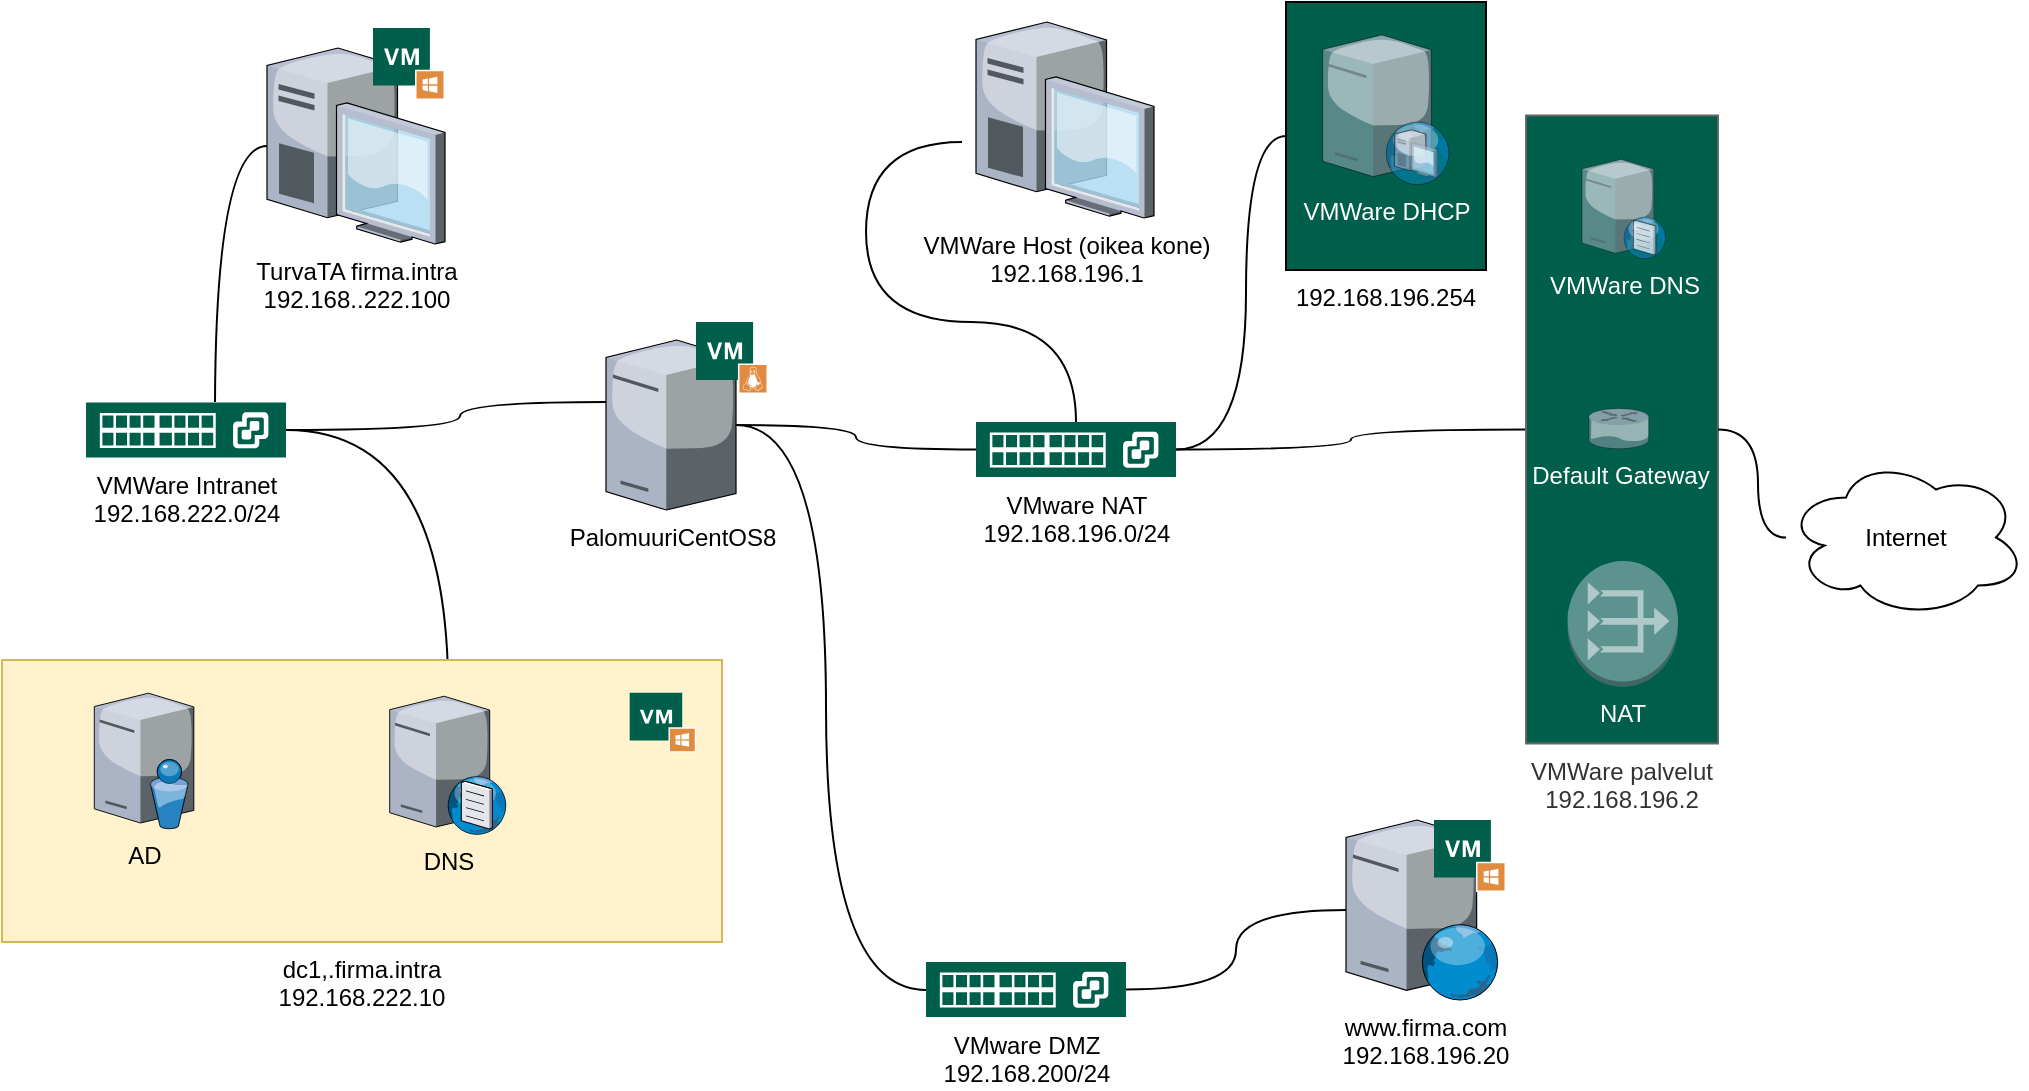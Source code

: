 <mxfile version="13.7.9" type="device"><diagram id="Q1kg8SFfxRm0GM0tn5aU" name="Page-1"><mxGraphModel dx="1024" dy="592" grid="1" gridSize="10" guides="1" tooltips="1" connect="1" arrows="1" fold="1" page="1" pageScale="1" pageWidth="1169" pageHeight="827" math="0" shadow="0"><root><mxCell id="0"/><mxCell id="1" parent="0"/><mxCell id="UEfUa0UQJykL3SgkKp3u-41" style="edgeStyle=orthogonalEdgeStyle;curved=1;orthogonalLoop=1;jettySize=auto;html=1;endArrow=none;endFill=0;" edge="1" parent="1" source="UEfUa0UQJykL3SgkKp3u-1" target="UEfUa0UQJykL3SgkKp3u-9"><mxGeometry relative="1" as="geometry"/></mxCell><mxCell id="UEfUa0UQJykL3SgkKp3u-42" style="edgeStyle=orthogonalEdgeStyle;curved=1;orthogonalLoop=1;jettySize=auto;html=1;endArrow=none;endFill=0;" edge="1" parent="1" source="UEfUa0UQJykL3SgkKp3u-1" target="UEfUa0UQJykL3SgkKp3u-23"><mxGeometry relative="1" as="geometry"><mxPoint x="528" y="260" as="sourcePoint"/><mxPoint x="535" y="119" as="targetPoint"/><Array as="points"><mxPoint x="585" y="200"/><mxPoint x="480" y="200"/><mxPoint x="480" y="110"/></Array></mxGeometry></mxCell><mxCell id="UEfUa0UQJykL3SgkKp3u-44" style="edgeStyle=orthogonalEdgeStyle;curved=1;orthogonalLoop=1;jettySize=auto;html=1;endArrow=none;endFill=0;" edge="1" parent="1" source="UEfUa0UQJykL3SgkKp3u-1" target="UEfUa0UQJykL3SgkKp3u-14"><mxGeometry relative="1" as="geometry"><Array as="points"><mxPoint x="670" y="264"/><mxPoint x="670" y="107"/></Array></mxGeometry></mxCell><mxCell id="UEfUa0UQJykL3SgkKp3u-1" value="VMware NAT&lt;br&gt;192.168.196.0/24" style="pointerEvents=1;shadow=0;dashed=0;html=1;strokeColor=none;fillColor=#005F4B;labelPosition=center;verticalLabelPosition=bottom;verticalAlign=top;align=center;outlineConnect=0;shape=mxgraph.veeam2.vmware_vswitch;rounded=0;sketch=0;fontColor=#000000;aspect=fixed;" vertex="1" parent="1"><mxGeometry x="535" y="250" width="100" height="27.5" as="geometry"/></mxCell><mxCell id="UEfUa0UQJykL3SgkKp3u-35" style="edgeStyle=orthogonalEdgeStyle;curved=1;orthogonalLoop=1;jettySize=auto;html=1;endArrow=none;endFill=0;" edge="1" parent="1" source="UEfUa0UQJykL3SgkKp3u-2" target="UEfUa0UQJykL3SgkKp3u-31"><mxGeometry relative="1" as="geometry"/></mxCell><mxCell id="UEfUa0UQJykL3SgkKp3u-36" style="edgeStyle=orthogonalEdgeStyle;curved=1;orthogonalLoop=1;jettySize=auto;html=1;endArrow=none;endFill=0;" edge="1" parent="1" source="UEfUa0UQJykL3SgkKp3u-2" target="UEfUa0UQJykL3SgkKp3u-5"><mxGeometry relative="1" as="geometry"><mxPoint x="340" y="253.75" as="targetPoint"/><Array as="points"><mxPoint x="277" y="254"/><mxPoint x="277" y="240"/></Array></mxGeometry></mxCell><mxCell id="UEfUa0UQJykL3SgkKp3u-2" value="VMWare Intranet&lt;br&gt;192.168.222.0/24" style="pointerEvents=1;shadow=0;dashed=0;html=1;strokeColor=none;fillColor=#005F4B;labelPosition=center;verticalLabelPosition=bottom;verticalAlign=top;align=center;outlineConnect=0;shape=mxgraph.veeam2.vmware_vswitch;rounded=0;sketch=0;fontColor=#000000;aspect=fixed;" vertex="1" parent="1"><mxGeometry x="90" y="240.25" width="100" height="27.5" as="geometry"/></mxCell><mxCell id="UEfUa0UQJykL3SgkKp3u-3" value="VMware DMZ&lt;br&gt;192.168.200/24" style="pointerEvents=1;shadow=0;dashed=0;html=1;strokeColor=none;fillColor=#005F4B;labelPosition=center;verticalLabelPosition=bottom;verticalAlign=top;align=center;outlineConnect=0;shape=mxgraph.veeam2.vmware_vswitch;rounded=0;sketch=0;fontColor=#000000;aspect=fixed;" vertex="1" parent="1"><mxGeometry x="510" y="520" width="100" height="27.5" as="geometry"/></mxCell><mxCell id="UEfUa0UQJykL3SgkKp3u-4" value="Internet" style="ellipse;shape=cloud;whiteSpace=wrap;html=1;" vertex="1" parent="1"><mxGeometry x="940" y="267.75" width="120" height="80" as="geometry"/></mxCell><mxCell id="UEfUa0UQJykL3SgkKp3u-8" value="" style="group;aspect=fixed;align=center;" vertex="1" connectable="0" parent="1"><mxGeometry x="810" y="96.75" width="96" height="314" as="geometry"/></mxCell><mxCell id="UEfUa0UQJykL3SgkKp3u-9" value="VMWare palvelut&#10;192.168.196.2" style="rounded=0;labelPosition=center;verticalLabelPosition=bottom;align=center;verticalAlign=top;glass=0;strokeColor=#666666;fontColor=#333333;shadow=0;fillColor=#005F4B;" vertex="1" parent="UEfUa0UQJykL3SgkKp3u-8"><mxGeometry width="96.0" height="314" as="geometry"/></mxCell><mxCell id="UEfUa0UQJykL3SgkKp3u-10" value="Default Gateway" style="verticalLabelPosition=bottom;aspect=fixed;html=1;verticalAlign=top;strokeColor=none;align=center;outlineConnect=0;shape=mxgraph.citrix.router;opacity=50;fontColor=#FFFFFF;" vertex="1" parent="UEfUa0UQJykL3SgkKp3u-8"><mxGeometry x="31.4" y="146.533" width="30.25" height="20.075" as="geometry"/></mxCell><mxCell id="UEfUa0UQJykL3SgkKp3u-11" value="VMWare DNS" style="verticalLabelPosition=bottom;aspect=fixed;html=1;verticalAlign=top;strokeColor=none;align=center;outlineConnect=0;shape=mxgraph.citrix.dns_server;opacity=50;fontColor=#FFFFFF;fontStyle=0" vertex="1" parent="UEfUa0UQJykL3SgkKp3u-8"><mxGeometry x="28.0" y="20.7" width="42.075" height="50.875" as="geometry"/></mxCell><mxCell id="UEfUa0UQJykL3SgkKp3u-12" value="NAT" style="outlineConnect=0;verticalLabelPosition=bottom;verticalAlign=top;align=center;html=1;shape=mxgraph.aws3.vpc_nat_gateway;fillColor=#bac8d3;shadow=0;strokeColor=#23445d;strokeWidth=1;opacity=50;fontColor=#FFFFFF;" vertex="1" parent="UEfUa0UQJykL3SgkKp3u-8"><mxGeometry x="20.8" y="222.778" width="55.2" height="62.8" as="geometry"/></mxCell><mxCell id="UEfUa0UQJykL3SgkKp3u-13" value="" style="group;align=center;html=0;" vertex="1" connectable="0" parent="1"><mxGeometry x="690" y="40" width="100" height="134" as="geometry"/></mxCell><mxCell id="UEfUa0UQJykL3SgkKp3u-14" value="192.168.196.254" style="rounded=0;whiteSpace=wrap;html=1;shadow=0;glass=0;strokeColor=#000000;strokeWidth=1;fillColor=#005F4B;labelPosition=center;verticalLabelPosition=bottom;align=center;verticalAlign=top;" vertex="1" parent="UEfUa0UQJykL3SgkKp3u-13"><mxGeometry width="100" height="134" as="geometry"/></mxCell><mxCell id="UEfUa0UQJykL3SgkKp3u-15" value="VMWare DHCP" style="verticalLabelPosition=bottom;aspect=fixed;html=1;verticalAlign=top;strokeColor=#d79b00;align=center;outlineConnect=0;shape=mxgraph.citrix.dhcp_server;gradientColor=#ffa500;fillColor=#ffcd28;opacity=50;fontColor=#FFFFFF;" vertex="1" parent="UEfUa0UQJykL3SgkKp3u-13"><mxGeometry x="18.333" y="16.456" width="63.333" height="75" as="geometry"/></mxCell><mxCell id="UEfUa0UQJykL3SgkKp3u-20" value="www.firma.com&#10;192.168.196.20" style="group;labelPosition=center;verticalLabelPosition=bottom;align=center;verticalAlign=top;html=0;" vertex="1" connectable="0" parent="1"><mxGeometry x="720" y="449" width="80" height="90" as="geometry"/></mxCell><mxCell id="UEfUa0UQJykL3SgkKp3u-21" value="" style="verticalLabelPosition=bottom;aspect=fixed;html=1;verticalAlign=top;strokeColor=none;align=center;outlineConnect=0;shape=mxgraph.citrix.web_server;rounded=0;sketch=0;fontColor=#000000;" vertex="1" parent="UEfUa0UQJykL3SgkKp3u-20"><mxGeometry width="76.5" height="90" as="geometry"/></mxCell><mxCell id="UEfUa0UQJykL3SgkKp3u-22" value="" style="pointerEvents=1;shadow=0;dashed=0;html=1;strokeColor=none;fillColor=#005F4B;labelPosition=center;verticalLabelPosition=bottom;verticalAlign=top;align=center;outlineConnect=0;shape=mxgraph.veeam2.windows_vm;rounded=0;sketch=0;fontColor=#000000;" vertex="1" parent="UEfUa0UQJykL3SgkKp3u-20"><mxGeometry x="44" width="36" height="36" as="geometry"/></mxCell><mxCell id="UEfUa0UQJykL3SgkKp3u-23" value="VMWare Host (oikea kone)&lt;br&gt;192.168.196.1" style="verticalLabelPosition=bottom;aspect=fixed;html=1;verticalAlign=top;align=center;outlineConnect=0;shape=mxgraph.citrix.desktop;strokeWidth=22;perimeterSpacing=7;strokeColor=#d79b00;gradientColor=#ffa500;fillColor=#ffcd28;shadow=0;" vertex="1" parent="1"><mxGeometry x="535" y="50" width="89" height="98" as="geometry"/></mxCell><mxCell id="UEfUa0UQJykL3SgkKp3u-24" value="" style="group;align=center;html=0;" vertex="1" connectable="0" parent="1"><mxGeometry x="180.5" y="53" width="89" height="108" as="geometry"/></mxCell><object label="TurvaTA firma.intra&lt;br&gt;192.168..222.100" OS="Windows 10" id="UEfUa0UQJykL3SgkKp3u-25"><mxCell style="verticalLabelPosition=bottom;aspect=fixed;html=1;verticalAlign=top;strokeColor=none;align=center;outlineConnect=0;shape=mxgraph.citrix.desktop;" vertex="1" parent="UEfUa0UQJykL3SgkKp3u-24"><mxGeometry y="10" width="89" height="98" as="geometry"/></mxCell></object><mxCell id="UEfUa0UQJykL3SgkKp3u-26" value="" style="pointerEvents=1;shadow=0;dashed=0;html=1;strokeColor=none;fillColor=#005F4B;labelPosition=center;verticalLabelPosition=bottom;verticalAlign=top;align=center;outlineConnect=0;shape=mxgraph.veeam2.windows_vm;rounded=0;glass=1;" vertex="1" parent="UEfUa0UQJykL3SgkKp3u-24"><mxGeometry x="53" width="36" height="36" as="geometry"/></mxCell><mxCell id="UEfUa0UQJykL3SgkKp3u-28" value="dc1,.firma.intra&#10;192.168.222.10" style="group;labelPosition=center;verticalLabelPosition=bottom;align=center;verticalAlign=top;html=0;" vertex="1" connectable="0" parent="1"><mxGeometry x="48" y="369" width="360" height="141" as="geometry"/></mxCell><mxCell id="UEfUa0UQJykL3SgkKp3u-29" value="" style="group;fillColor=#fff2cc;strokeColor=#d6b656;container=0;" vertex="1" connectable="0" parent="UEfUa0UQJykL3SgkKp3u-28"><mxGeometry width="360" height="141" as="geometry"/></mxCell><mxCell id="UEfUa0UQJykL3SgkKp3u-30" value="AD" style="verticalLabelPosition=bottom;aspect=fixed;html=1;verticalAlign=top;strokeColor=none;align=center;outlineConnect=0;shape=mxgraph.citrix.directory_server;" vertex="1" parent="UEfUa0UQJykL3SgkKp3u-28"><mxGeometry x="46.154" y="16.588" width="49.765" height="67.757" as="geometry"/></mxCell><mxCell id="UEfUa0UQJykL3SgkKp3u-31" value="DNS" style="verticalLabelPosition=bottom;aspect=fixed;html=1;verticalAlign=top;strokeColor=none;align=center;outlineConnect=0;shape=mxgraph.citrix.dns_server;" vertex="1" parent="UEfUa0UQJykL3SgkKp3u-28"><mxGeometry x="193.846" y="16.381" width="58.569" height="70.819" as="geometry"/></mxCell><mxCell id="UEfUa0UQJykL3SgkKp3u-32" value="" style="pointerEvents=1;shadow=0;dashed=0;html=1;strokeColor=none;fillColor=#005F4B;labelPosition=center;verticalLabelPosition=bottom;verticalAlign=top;align=center;outlineConnect=0;shape=mxgraph.veeam2.windows_vm;rounded=0;glass=1;" vertex="1" parent="UEfUa0UQJykL3SgkKp3u-28"><mxGeometry x="313.846" y="16.381" width="33.231" height="29.859" as="geometry"/></mxCell><mxCell id="UEfUa0UQJykL3SgkKp3u-33" style="edgeStyle=orthogonalEdgeStyle;orthogonalLoop=1;jettySize=auto;html=1;curved=1;endArrow=none;endFill=0;" edge="1" parent="1" source="UEfUa0UQJykL3SgkKp3u-25"><mxGeometry relative="1" as="geometry"><mxPoint x="154.5" y="240" as="targetPoint"/></mxGeometry></mxCell><mxCell id="UEfUa0UQJykL3SgkKp3u-37" style="edgeStyle=orthogonalEdgeStyle;curved=1;orthogonalLoop=1;jettySize=auto;html=1;endArrow=none;endFill=0;" edge="1" parent="1" source="UEfUa0UQJykL3SgkKp3u-5" target="UEfUa0UQJykL3SgkKp3u-1"><mxGeometry relative="1" as="geometry"/></mxCell><mxCell id="UEfUa0UQJykL3SgkKp3u-40" style="edgeStyle=orthogonalEdgeStyle;curved=1;orthogonalLoop=1;jettySize=auto;html=1;endArrow=none;endFill=0;" edge="1" parent="1" source="UEfUa0UQJykL3SgkKp3u-21" target="UEfUa0UQJykL3SgkKp3u-3"><mxGeometry relative="1" as="geometry"/></mxCell><mxCell id="UEfUa0UQJykL3SgkKp3u-45" style="edgeStyle=orthogonalEdgeStyle;curved=1;orthogonalLoop=1;jettySize=auto;html=1;endArrow=none;endFill=0;" edge="1" parent="1" source="UEfUa0UQJykL3SgkKp3u-5" target="UEfUa0UQJykL3SgkKp3u-3"><mxGeometry relative="1" as="geometry"><mxPoint x="500" y="550" as="targetPoint"/><Array as="points"><mxPoint x="460" y="252"/><mxPoint x="460" y="534"/></Array></mxGeometry></mxCell><mxCell id="UEfUa0UQJykL3SgkKp3u-46" style="edgeStyle=orthogonalEdgeStyle;curved=1;orthogonalLoop=1;jettySize=auto;html=1;endArrow=none;endFill=0;" edge="1" parent="1" source="UEfUa0UQJykL3SgkKp3u-9" target="UEfUa0UQJykL3SgkKp3u-4"><mxGeometry relative="1" as="geometry"/></mxCell><mxCell id="UEfUa0UQJykL3SgkKp3u-48" value="" style="group" vertex="1" connectable="0" parent="1"><mxGeometry x="350" y="200" width="84" height="94" as="geometry"/></mxCell><mxCell id="UEfUa0UQJykL3SgkKp3u-17" value="" style="group" vertex="1" connectable="0" parent="UEfUa0UQJykL3SgkKp3u-48"><mxGeometry width="84" height="94" as="geometry"/></mxCell><mxCell id="UEfUa0UQJykL3SgkKp3u-5" value="PalomuuriCentOS8" style="verticalLabelPosition=bottom;aspect=fixed;html=1;verticalAlign=top;strokeColor=none;align=center;outlineConnect=0;shape=mxgraph.citrix.tower_server;" vertex="1" parent="UEfUa0UQJykL3SgkKp3u-17"><mxGeometry y="9" width="65" height="85" as="geometry"/></mxCell><mxCell id="UEfUa0UQJykL3SgkKp3u-47" value="" style="pointerEvents=1;shadow=0;dashed=0;html=1;strokeColor=none;fillColor=#005F4B;labelPosition=center;verticalLabelPosition=bottom;verticalAlign=top;align=center;outlineConnect=0;shape=mxgraph.veeam2.linux_vm;rounded=0;sketch=0;fontColor=#000000;" vertex="1" parent="UEfUa0UQJykL3SgkKp3u-48"><mxGeometry x="45" width="36" height="36" as="geometry"/></mxCell></root></mxGraphModel></diagram></mxfile>